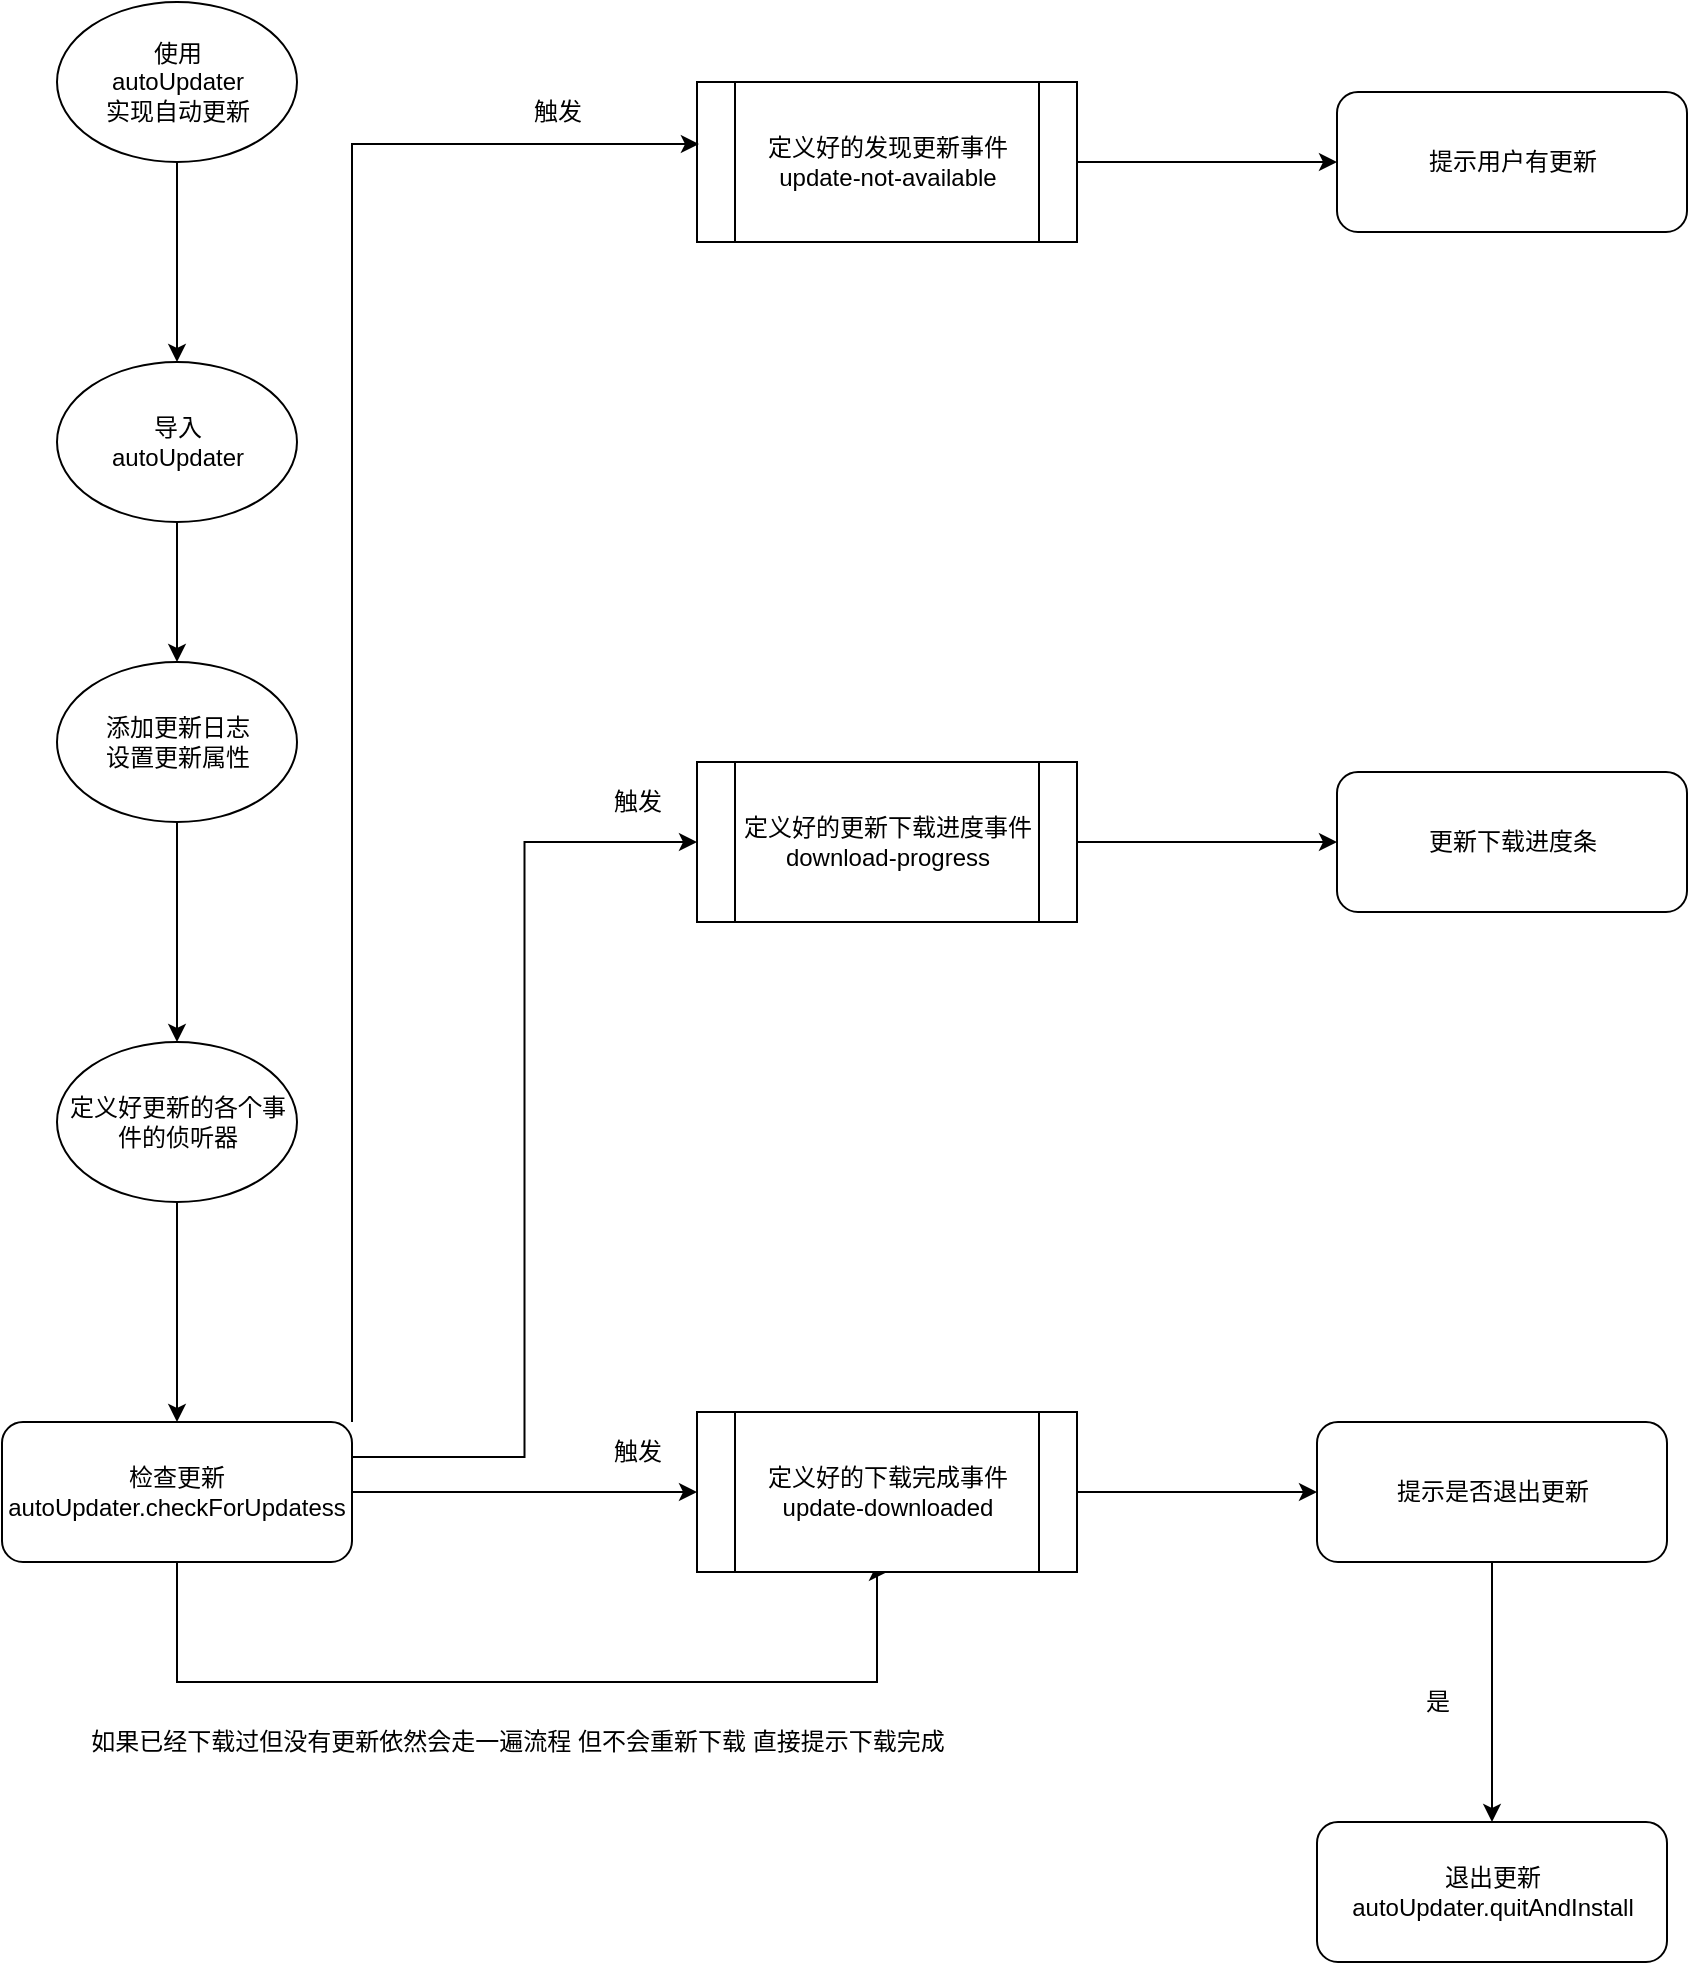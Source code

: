 <mxfile version="14.2.3" type="github">
  <diagram id="F97wJb-DD7JK8EOw3NRO" name="第 1 页">
    <mxGraphModel dx="3031" dy="1164" grid="1" gridSize="10" guides="1" tooltips="1" connect="1" arrows="1" fold="1" page="1" pageScale="1" pageWidth="827" pageHeight="1169" math="0" shadow="0">
      <root>
        <mxCell id="0" />
        <mxCell id="1" parent="0" />
        <mxCell id="Sr2g0wbvPeNb8CKuxqv0-34" style="edgeStyle=orthogonalEdgeStyle;rounded=0;orthogonalLoop=1;jettySize=auto;html=1;exitX=0.5;exitY=1;exitDx=0;exitDy=0;entryX=0.5;entryY=0;entryDx=0;entryDy=0;" edge="1" parent="1" source="Sr2g0wbvPeNb8CKuxqv0-3" target="Sr2g0wbvPeNb8CKuxqv0-19">
          <mxGeometry relative="1" as="geometry" />
        </mxCell>
        <mxCell id="Sr2g0wbvPeNb8CKuxqv0-3" value="定义好更新的各个事件的侦听器" style="ellipse;whiteSpace=wrap;html=1;rounded=0;" vertex="1" parent="1">
          <mxGeometry x="-372.5" y="570" width="120" height="80" as="geometry" />
        </mxCell>
        <mxCell id="Sr2g0wbvPeNb8CKuxqv0-26" style="edgeStyle=orthogonalEdgeStyle;rounded=0;orthogonalLoop=1;jettySize=auto;html=1;exitX=0.5;exitY=1;exitDx=0;exitDy=0;" edge="1" parent="1" source="Sr2g0wbvPeNb8CKuxqv0-5" target="Sr2g0wbvPeNb8CKuxqv0-9">
          <mxGeometry relative="1" as="geometry" />
        </mxCell>
        <mxCell id="Sr2g0wbvPeNb8CKuxqv0-5" value="使用&lt;div&gt;autoUpdater&lt;/div&gt;&lt;div&gt;实现自动更新&lt;/div&gt;" style="ellipse;whiteSpace=wrap;html=1;rounded=0;" vertex="1" parent="1">
          <mxGeometry x="-372.5" y="50" width="120" height="80" as="geometry" />
        </mxCell>
        <mxCell id="Sr2g0wbvPeNb8CKuxqv0-32" style="edgeStyle=orthogonalEdgeStyle;rounded=0;orthogonalLoop=1;jettySize=auto;html=1;exitX=0.5;exitY=1;exitDx=0;exitDy=0;entryX=0.5;entryY=0;entryDx=0;entryDy=0;" edge="1" parent="1" source="Sr2g0wbvPeNb8CKuxqv0-9" target="Sr2g0wbvPeNb8CKuxqv0-31">
          <mxGeometry relative="1" as="geometry" />
        </mxCell>
        <mxCell id="Sr2g0wbvPeNb8CKuxqv0-9" value="&lt;span&gt;导入&lt;/span&gt;&lt;br&gt;&lt;span&gt;autoUpdater&lt;/span&gt;" style="ellipse;whiteSpace=wrap;html=1;" vertex="1" parent="1">
          <mxGeometry x="-372.5" y="230" width="120" height="80" as="geometry" />
        </mxCell>
        <mxCell id="Sr2g0wbvPeNb8CKuxqv0-40" style="edgeStyle=orthogonalEdgeStyle;rounded=0;orthogonalLoop=1;jettySize=auto;html=1;exitX=1;exitY=0.5;exitDx=0;exitDy=0;entryX=0;entryY=0.5;entryDx=0;entryDy=0;" edge="1" parent="1" source="Sr2g0wbvPeNb8CKuxqv0-15" target="Sr2g0wbvPeNb8CKuxqv0-24">
          <mxGeometry relative="1" as="geometry" />
        </mxCell>
        <mxCell id="Sr2g0wbvPeNb8CKuxqv0-15" value="定义好的发现更新事件&lt;br&gt;update-not-available" style="shape=process;whiteSpace=wrap;html=1;backgroundOutline=1;rounded=0;" vertex="1" parent="1">
          <mxGeometry x="-52.5" y="90" width="190" height="80" as="geometry" />
        </mxCell>
        <mxCell id="Sr2g0wbvPeNb8CKuxqv0-49" style="edgeStyle=orthogonalEdgeStyle;rounded=0;orthogonalLoop=1;jettySize=auto;html=1;exitX=1;exitY=0;exitDx=0;exitDy=0;entryX=0.005;entryY=0.388;entryDx=0;entryDy=0;entryPerimeter=0;" edge="1" parent="1" source="Sr2g0wbvPeNb8CKuxqv0-19" target="Sr2g0wbvPeNb8CKuxqv0-15">
          <mxGeometry relative="1" as="geometry" />
        </mxCell>
        <mxCell id="Sr2g0wbvPeNb8CKuxqv0-50" style="edgeStyle=orthogonalEdgeStyle;rounded=0;orthogonalLoop=1;jettySize=auto;html=1;exitX=1;exitY=0.25;exitDx=0;exitDy=0;entryX=0;entryY=0.5;entryDx=0;entryDy=0;" edge="1" parent="1" source="Sr2g0wbvPeNb8CKuxqv0-19" target="Sr2g0wbvPeNb8CKuxqv0-38">
          <mxGeometry relative="1" as="geometry" />
        </mxCell>
        <mxCell id="Sr2g0wbvPeNb8CKuxqv0-51" style="edgeStyle=orthogonalEdgeStyle;rounded=0;orthogonalLoop=1;jettySize=auto;html=1;exitX=1;exitY=0.5;exitDx=0;exitDy=0;entryX=0;entryY=0.5;entryDx=0;entryDy=0;" edge="1" parent="1" source="Sr2g0wbvPeNb8CKuxqv0-19" target="Sr2g0wbvPeNb8CKuxqv0-45">
          <mxGeometry relative="1" as="geometry" />
        </mxCell>
        <mxCell id="Sr2g0wbvPeNb8CKuxqv0-61" style="edgeStyle=orthogonalEdgeStyle;rounded=0;orthogonalLoop=1;jettySize=auto;html=1;exitX=0.5;exitY=1;exitDx=0;exitDy=0;entryX=0.5;entryY=1;entryDx=0;entryDy=0;" edge="1" parent="1" source="Sr2g0wbvPeNb8CKuxqv0-19" target="Sr2g0wbvPeNb8CKuxqv0-45">
          <mxGeometry relative="1" as="geometry">
            <mxPoint x="77.5" y="850" as="targetPoint" />
            <Array as="points">
              <mxPoint x="-312.5" y="890" />
              <mxPoint x="37.5" y="890" />
              <mxPoint x="37.5" y="835" />
            </Array>
          </mxGeometry>
        </mxCell>
        <mxCell id="Sr2g0wbvPeNb8CKuxqv0-19" value="检查更新&lt;br&gt;autoUpdater.checkForUpdatess" style="rounded=1;whiteSpace=wrap;html=1;" vertex="1" parent="1">
          <mxGeometry x="-400" y="760" width="175" height="70" as="geometry" />
        </mxCell>
        <mxCell id="Sr2g0wbvPeNb8CKuxqv0-22" value="触发" style="text;html=1;strokeColor=none;fillColor=none;align=center;verticalAlign=middle;whiteSpace=wrap;rounded=0;" vertex="1" parent="1">
          <mxGeometry x="-142.5" y="90" width="40" height="30" as="geometry" />
        </mxCell>
        <mxCell id="Sr2g0wbvPeNb8CKuxqv0-24" value="提示用户有更新" style="rounded=1;whiteSpace=wrap;html=1;" vertex="1" parent="1">
          <mxGeometry x="267.5" y="95" width="175" height="70" as="geometry" />
        </mxCell>
        <mxCell id="Sr2g0wbvPeNb8CKuxqv0-33" style="edgeStyle=orthogonalEdgeStyle;rounded=0;orthogonalLoop=1;jettySize=auto;html=1;" edge="1" parent="1" source="Sr2g0wbvPeNb8CKuxqv0-31" target="Sr2g0wbvPeNb8CKuxqv0-3">
          <mxGeometry relative="1" as="geometry" />
        </mxCell>
        <mxCell id="Sr2g0wbvPeNb8CKuxqv0-31" value="添加更新日志&lt;br&gt;设置更新属性" style="ellipse;whiteSpace=wrap;html=1;rounded=0;" vertex="1" parent="1">
          <mxGeometry x="-372.5" y="380" width="120" height="80" as="geometry" />
        </mxCell>
        <mxCell id="Sr2g0wbvPeNb8CKuxqv0-52" style="edgeStyle=orthogonalEdgeStyle;rounded=0;orthogonalLoop=1;jettySize=auto;html=1;exitX=1;exitY=0.5;exitDx=0;exitDy=0;" edge="1" parent="1" source="Sr2g0wbvPeNb8CKuxqv0-38" target="Sr2g0wbvPeNb8CKuxqv0-44">
          <mxGeometry relative="1" as="geometry" />
        </mxCell>
        <mxCell id="Sr2g0wbvPeNb8CKuxqv0-38" value="定义好的更新下载进度事件&lt;br&gt;download-progress" style="shape=process;whiteSpace=wrap;html=1;backgroundOutline=1;rounded=0;" vertex="1" parent="1">
          <mxGeometry x="-52.5" y="430" width="190" height="80" as="geometry" />
        </mxCell>
        <mxCell id="Sr2g0wbvPeNb8CKuxqv0-44" value="更新下载进度条" style="rounded=1;whiteSpace=wrap;html=1;" vertex="1" parent="1">
          <mxGeometry x="267.5" y="435" width="175" height="70" as="geometry" />
        </mxCell>
        <mxCell id="Sr2g0wbvPeNb8CKuxqv0-54" style="edgeStyle=orthogonalEdgeStyle;rounded=0;orthogonalLoop=1;jettySize=auto;html=1;" edge="1" parent="1" source="Sr2g0wbvPeNb8CKuxqv0-45" target="Sr2g0wbvPeNb8CKuxqv0-53">
          <mxGeometry relative="1" as="geometry" />
        </mxCell>
        <mxCell id="Sr2g0wbvPeNb8CKuxqv0-45" value="定义好的下载完成事件&lt;br&gt;update-downloaded" style="shape=process;whiteSpace=wrap;html=1;backgroundOutline=1;rounded=0;" vertex="1" parent="1">
          <mxGeometry x="-52.5" y="755" width="190" height="80" as="geometry" />
        </mxCell>
        <mxCell id="Sr2g0wbvPeNb8CKuxqv0-55" style="edgeStyle=orthogonalEdgeStyle;rounded=0;orthogonalLoop=1;jettySize=auto;html=1;" edge="1" parent="1" source="Sr2g0wbvPeNb8CKuxqv0-53">
          <mxGeometry relative="1" as="geometry">
            <mxPoint x="345" y="960" as="targetPoint" />
          </mxGeometry>
        </mxCell>
        <mxCell id="Sr2g0wbvPeNb8CKuxqv0-53" value="提示是否退出更新" style="rounded=1;whiteSpace=wrap;html=1;" vertex="1" parent="1">
          <mxGeometry x="257.5" y="760" width="175" height="70" as="geometry" />
        </mxCell>
        <mxCell id="Sr2g0wbvPeNb8CKuxqv0-57" value="退出更新&lt;br&gt;autoUpdater.quitAndInstall" style="rounded=1;whiteSpace=wrap;html=1;" vertex="1" parent="1">
          <mxGeometry x="257.5" y="960" width="175" height="70" as="geometry" />
        </mxCell>
        <mxCell id="Sr2g0wbvPeNb8CKuxqv0-58" value="触发" style="text;html=1;strokeColor=none;fillColor=none;align=center;verticalAlign=middle;whiteSpace=wrap;rounded=0;" vertex="1" parent="1">
          <mxGeometry x="-102.5" y="435" width="40" height="30" as="geometry" />
        </mxCell>
        <mxCell id="Sr2g0wbvPeNb8CKuxqv0-59" value="触发" style="text;html=1;strokeColor=none;fillColor=none;align=center;verticalAlign=middle;whiteSpace=wrap;rounded=0;" vertex="1" parent="1">
          <mxGeometry x="-102.5" y="760" width="40" height="30" as="geometry" />
        </mxCell>
        <mxCell id="Sr2g0wbvPeNb8CKuxqv0-60" value="是" style="text;html=1;strokeColor=none;fillColor=none;align=center;verticalAlign=middle;whiteSpace=wrap;rounded=0;" vertex="1" parent="1">
          <mxGeometry x="297.5" y="890" width="40" height="20" as="geometry" />
        </mxCell>
        <mxCell id="Sr2g0wbvPeNb8CKuxqv0-62" value="如果已经下载过但没有更新依然会走一遍流程 但不会重新下载 直接提示下载完成" style="text;html=1;strokeColor=none;fillColor=none;align=center;verticalAlign=middle;whiteSpace=wrap;rounded=0;" vertex="1" parent="1">
          <mxGeometry x="-392.5" y="910" width="500" height="20" as="geometry" />
        </mxCell>
      </root>
    </mxGraphModel>
  </diagram>
</mxfile>
